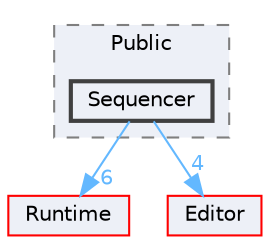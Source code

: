 digraph "Sequencer"
{
 // INTERACTIVE_SVG=YES
 // LATEX_PDF_SIZE
  bgcolor="transparent";
  edge [fontname=Helvetica,fontsize=10,labelfontname=Helvetica,labelfontsize=10];
  node [fontname=Helvetica,fontsize=10,shape=box,height=0.2,width=0.4];
  compound=true
  subgraph clusterdir_aa923d4762e3640dc6cf4aa28f1c461d {
    graph [ bgcolor="#edf0f7", pencolor="grey50", label="Public", fontname=Helvetica,fontsize=10 style="filled,dashed", URL="dir_aa923d4762e3640dc6cf4aa28f1c461d.html",tooltip=""]
  dir_ac8a001fcbc1a2af84e01d1c0d6f8ac9 [label="Sequencer", fillcolor="#edf0f7", color="grey25", style="filled,bold", URL="dir_ac8a001fcbc1a2af84e01d1c0d6f8ac9.html",tooltip=""];
  }
  dir_7536b172fbd480bfd146a1b1acd6856b [label="Runtime", fillcolor="#edf0f7", color="red", style="filled", URL="dir_7536b172fbd480bfd146a1b1acd6856b.html",tooltip=""];
  dir_b26507eead720464ba2ac6bbc6dcec5f [label="Editor", fillcolor="#edf0f7", color="red", style="filled", URL="dir_b26507eead720464ba2ac6bbc6dcec5f.html",tooltip=""];
  dir_ac8a001fcbc1a2af84e01d1c0d6f8ac9->dir_7536b172fbd480bfd146a1b1acd6856b [headlabel="6", labeldistance=1.5 headhref="dir_001012_000984.html" href="dir_001012_000984.html" color="steelblue1" fontcolor="steelblue1"];
  dir_ac8a001fcbc1a2af84e01d1c0d6f8ac9->dir_b26507eead720464ba2ac6bbc6dcec5f [headlabel="4", labeldistance=1.5 headhref="dir_001012_000357.html" href="dir_001012_000357.html" color="steelblue1" fontcolor="steelblue1"];
}
